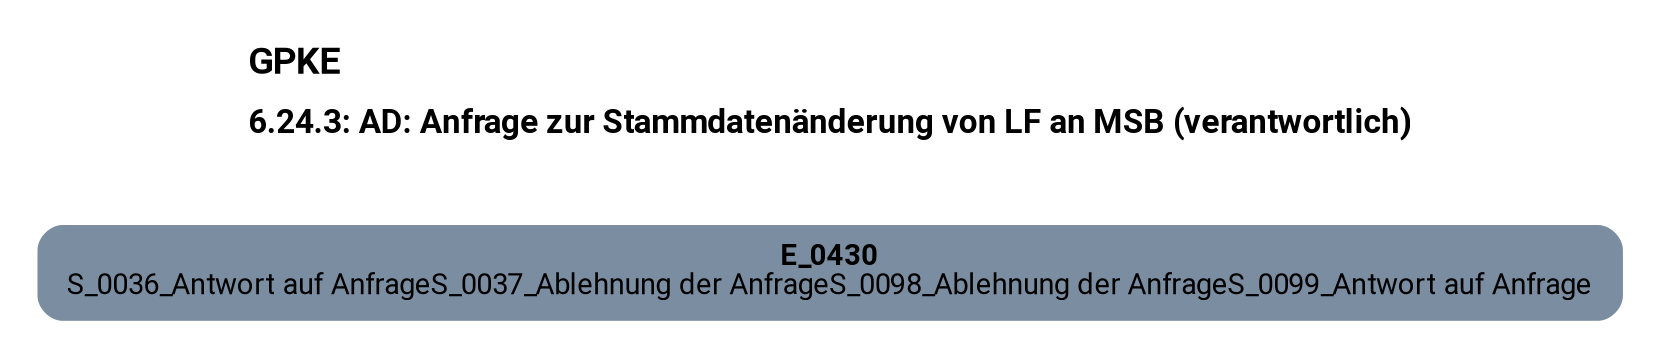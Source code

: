 digraph D {
    labelloc="t";
    label=<<B><FONT POINT-SIZE="18">GPKE</FONT></B><BR align="left"/><BR/><B><FONT POINT-SIZE="16">6.24.3: AD: Anfrage zur Stammdatenänderung von LF an MSB (verantwortlich)</FONT></B><BR align="left"/><BR/><BR/><BR/>>;
    ratio="compress";
    concentrate=true;
    pack=true;
    rankdir=TB;
    packmode="array";
    size="20,20";
    fontsize=12;
    pad=0.25;
    "Empty" [margin="0.2,0.12", shape=box, style="filled,rounded", penwidth=0.0, fillcolor="#7a8da1", label=<<B>E_0430</B><BR align="center"/><FONT>S_0036_Antwort auf Anfrage
S_0037_Ablehnung der Anfrage
S_0098_Ablehnung der Anfrage
S_0099_Antwort auf Anfrage</FONT><BR align="center"/>>, fontname="Roboto, sans-serif"];


    bgcolor="transparent";
fontname="Roboto, sans-serif";
}